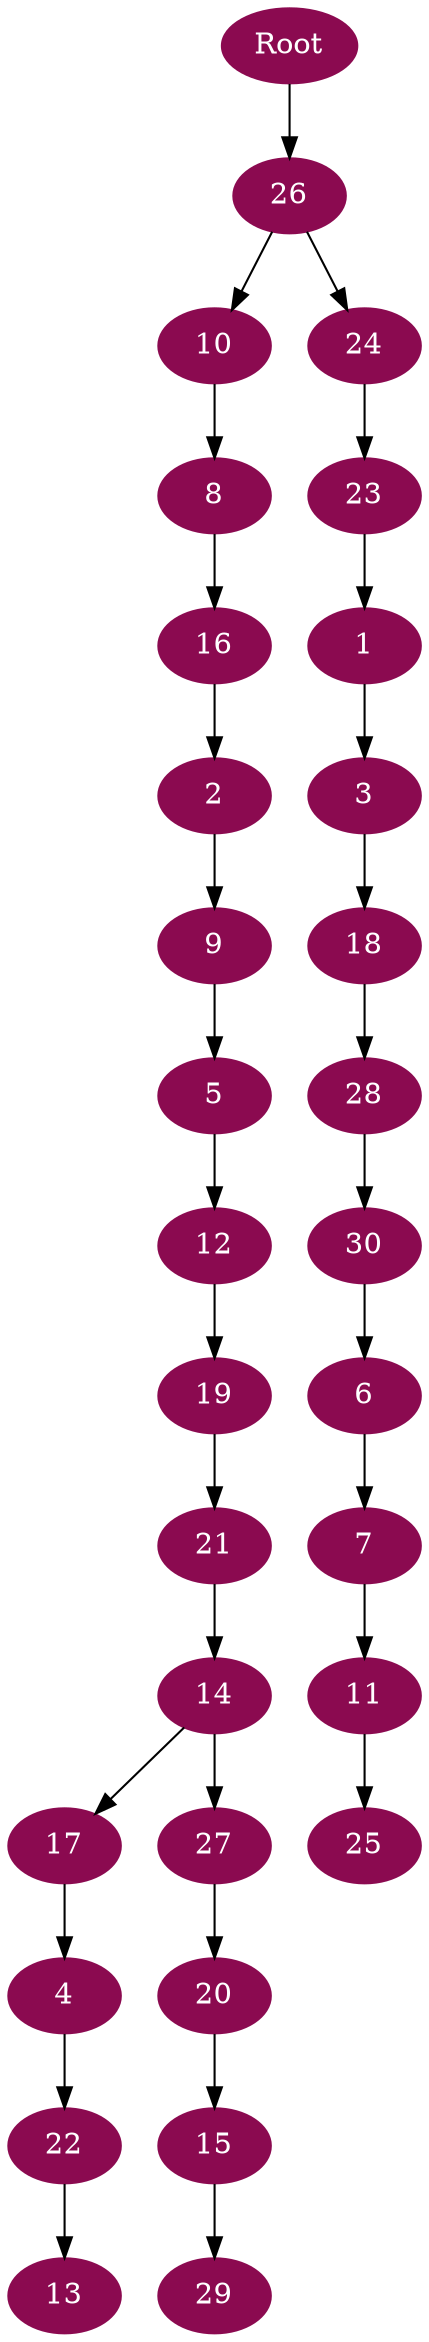 digraph G {
node [color=deeppink4, style=filled, fontcolor=white];
23 -> 1;
16 -> 2;
1 -> 3;
17 -> 4;
9 -> 5;
30 -> 6;
6 -> 7;
10 -> 8;
2 -> 9;
26 -> 10;
7 -> 11;
5 -> 12;
22 -> 13;
21 -> 14;
20 -> 15;
8 -> 16;
14 -> 17;
3 -> 18;
12 -> 19;
27 -> 20;
19 -> 21;
4 -> 22;
24 -> 23;
26 -> 24;
11 -> 25;
Root -> 26;
14 -> 27;
18 -> 28;
15 -> 29;
28 -> 30;
}
